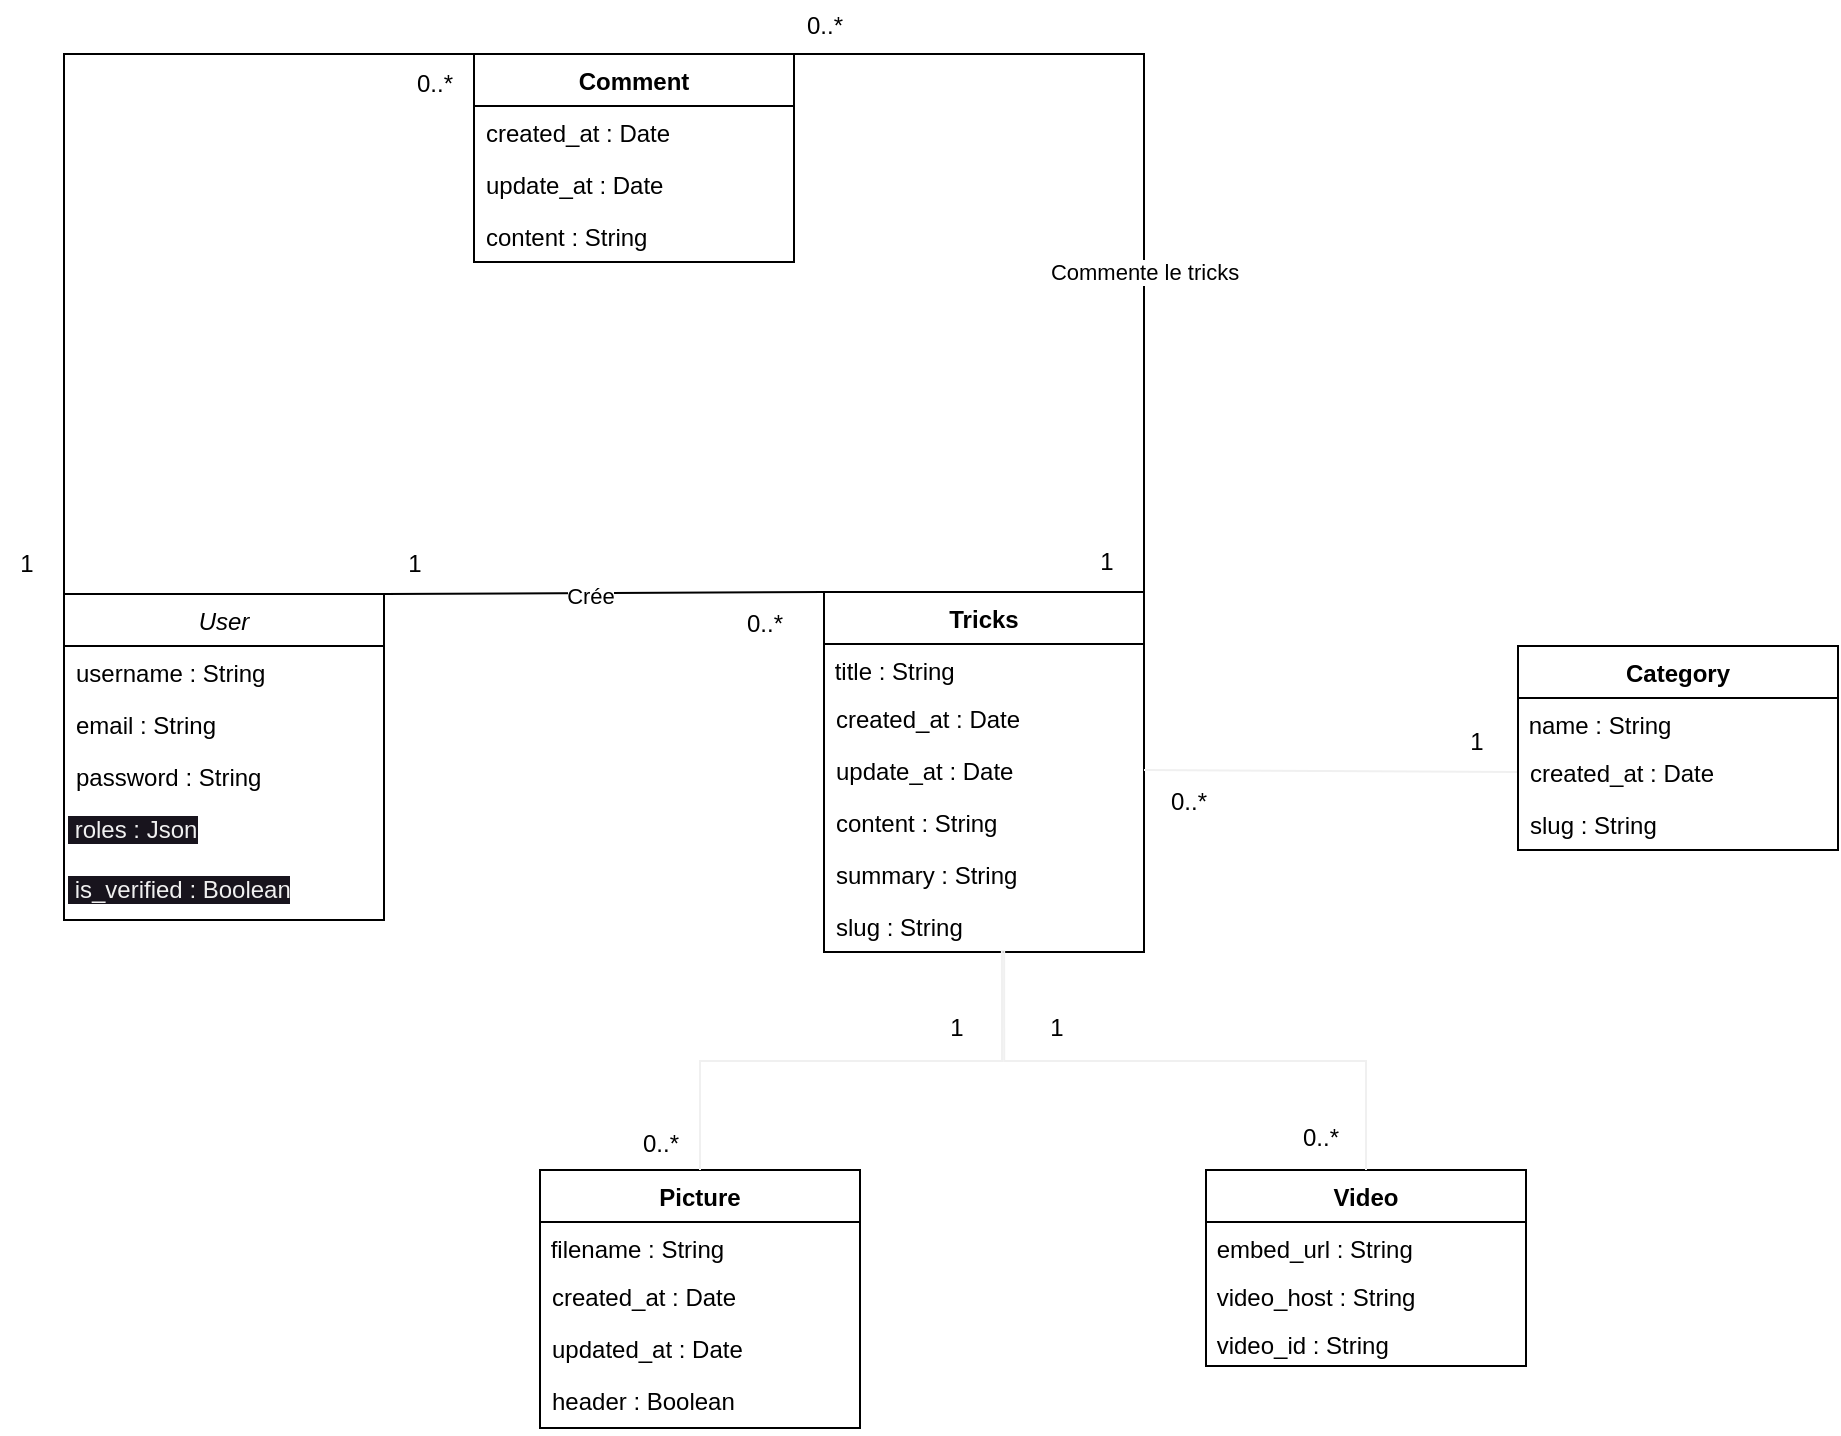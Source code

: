 <mxfile version="22.1.22" type="embed">
  <diagram id="C5RBs43oDa-KdzZeNtuy" name="Page-1">
    <mxGraphModel dx="565" dy="1199" grid="0" gridSize="10" guides="1" tooltips="1" connect="1" arrows="1" fold="1" page="0" pageScale="1" pageWidth="1169" pageHeight="827" background="#FFFFFF" math="0" shadow="0">
      <root>
        <mxCell id="WIyWlLk6GJQsqaUBKTNV-0" />
        <mxCell id="WIyWlLk6GJQsqaUBKTNV-1" parent="WIyWlLk6GJQsqaUBKTNV-0" />
        <mxCell id="zkfFHV4jXpPFQw0GAbJ--0" value="User" style="swimlane;fontStyle=2;align=center;verticalAlign=top;childLayout=stackLayout;horizontal=1;startSize=26;horizontalStack=0;resizeParent=1;resizeLast=0;collapsible=1;marginBottom=0;rounded=0;shadow=0;strokeWidth=1;" parent="WIyWlLk6GJQsqaUBKTNV-1" vertex="1">
          <mxGeometry x="300" y="120" width="160" height="163" as="geometry">
            <mxRectangle x="230" y="140" width="160" height="26" as="alternateBounds" />
          </mxGeometry>
        </mxCell>
        <mxCell id="Co9RfQQr40iKlWRjHAAp-2" value="username : String" style="text;align=left;verticalAlign=top;spacingLeft=4;spacingRight=4;overflow=hidden;rotatable=0;points=[[0,0.5],[1,0.5]];portConstraint=eastwest;rounded=0;shadow=0;html=0;" parent="zkfFHV4jXpPFQw0GAbJ--0" vertex="1">
          <mxGeometry y="26" width="160" height="26" as="geometry" />
        </mxCell>
        <mxCell id="bkPzgLtCJeiSS74w81wr-99" value="email : String" style="text;align=left;verticalAlign=top;spacingLeft=4;spacingRight=4;overflow=hidden;rotatable=0;points=[[0,0.5],[1,0.5]];portConstraint=eastwest;rounded=0;shadow=0;html=0;" parent="zkfFHV4jXpPFQw0GAbJ--0" vertex="1">
          <mxGeometry y="52" width="160" height="26" as="geometry" />
        </mxCell>
        <mxCell id="zkfFHV4jXpPFQw0GAbJ--3" value="password : String" style="text;align=left;verticalAlign=top;spacingLeft=4;spacingRight=4;overflow=hidden;rotatable=0;points=[[0,0.5],[1,0.5]];portConstraint=eastwest;rounded=0;shadow=0;html=0;" parent="zkfFHV4jXpPFQw0GAbJ--0" vertex="1">
          <mxGeometry y="78" width="160" height="26" as="geometry" />
        </mxCell>
        <mxCell id="-p5h7MIIlptdRkCj-V7h-0" value="&lt;span style=&quot;color: rgb(240, 240, 240); font-family: Helvetica; font-size: 12px; font-style: normal; font-variant-ligatures: normal; font-variant-caps: normal; font-weight: 400; letter-spacing: normal; orphans: 2; text-align: left; text-indent: 0px; text-transform: none; widows: 2; word-spacing: 0px; -webkit-text-stroke-width: 0px; background-color: rgb(24, 20, 29); text-decoration-thickness: initial; text-decoration-style: initial; text-decoration-color: initial; float: none; display: inline !important;&quot;&gt;&amp;nbsp;roles : Json&lt;/span&gt;" style="text;whiteSpace=wrap;html=1;" parent="zkfFHV4jXpPFQw0GAbJ--0" vertex="1">
          <mxGeometry y="104" width="160" height="30" as="geometry" />
        </mxCell>
        <mxCell id="-p5h7MIIlptdRkCj-V7h-3" value="&lt;span style=&quot;color: rgb(240, 240, 240); font-family: Helvetica; font-size: 12px; font-style: normal; font-variant-ligatures: normal; font-variant-caps: normal; font-weight: 400; letter-spacing: normal; orphans: 2; text-align: left; text-indent: 0px; text-transform: none; widows: 2; word-spacing: 0px; -webkit-text-stroke-width: 0px; background-color: rgb(24, 20, 29); text-decoration-thickness: initial; text-decoration-style: initial; text-decoration-color: initial; float: none; display: inline !important;&quot;&gt;&amp;nbsp;is_verified : Boolean&lt;/span&gt;" style="text;whiteSpace=wrap;html=1;" parent="zkfFHV4jXpPFQw0GAbJ--0" vertex="1">
          <mxGeometry y="134" width="160" height="27" as="geometry" />
        </mxCell>
        <mxCell id="bkPzgLtCJeiSS74w81wr-18" value="Comment" style="swimlane;fontStyle=1;align=center;verticalAlign=top;childLayout=stackLayout;horizontal=1;startSize=26;horizontalStack=0;resizeParent=1;resizeParentMax=0;resizeLast=0;collapsible=1;marginBottom=0;whiteSpace=wrap;html=1;" parent="WIyWlLk6GJQsqaUBKTNV-1" vertex="1">
          <mxGeometry x="505" y="-150" width="160" height="104" as="geometry" />
        </mxCell>
        <mxCell id="bkPzgLtCJeiSS74w81wr-19" value="created_at : Date" style="text;strokeColor=none;fillColor=none;align=left;verticalAlign=top;spacingLeft=4;spacingRight=4;overflow=hidden;rotatable=0;points=[[0,0.5],[1,0.5]];portConstraint=eastwest;whiteSpace=wrap;html=1;" parent="bkPzgLtCJeiSS74w81wr-18" vertex="1">
          <mxGeometry y="26" width="160" height="26" as="geometry" />
        </mxCell>
        <mxCell id="bkPzgLtCJeiSS74w81wr-22" value="update_at : Date" style="text;strokeColor=none;fillColor=none;align=left;verticalAlign=top;spacingLeft=4;spacingRight=4;overflow=hidden;rotatable=0;points=[[0,0.5],[1,0.5]];portConstraint=eastwest;whiteSpace=wrap;html=1;" parent="bkPzgLtCJeiSS74w81wr-18" vertex="1">
          <mxGeometry y="52" width="160" height="26" as="geometry" />
        </mxCell>
        <mxCell id="bkPzgLtCJeiSS74w81wr-23" value="content : String" style="text;strokeColor=none;fillColor=none;align=left;verticalAlign=top;spacingLeft=4;spacingRight=4;overflow=hidden;rotatable=0;points=[[0,0.5],[1,0.5]];portConstraint=eastwest;whiteSpace=wrap;html=1;" parent="bkPzgLtCJeiSS74w81wr-18" vertex="1">
          <mxGeometry y="78" width="160" height="26" as="geometry" />
        </mxCell>
        <mxCell id="bkPzgLtCJeiSS74w81wr-20" value="" style="line;strokeWidth=1;fillColor=none;align=left;verticalAlign=middle;spacingTop=-1;spacingLeft=3;spacingRight=3;rotatable=0;labelPosition=right;points=[];portConstraint=eastwest;strokeColor=inherit;" parent="bkPzgLtCJeiSS74w81wr-18" vertex="1">
          <mxGeometry y="104" width="160" as="geometry" />
        </mxCell>
        <mxCell id="bkPzgLtCJeiSS74w81wr-26" value="" style="endArrow=none;html=1;rounded=0;exitX=0;exitY=0;exitDx=0;exitDy=0;entryX=0;entryY=0;entryDx=0;entryDy=0;edgeStyle=orthogonalEdgeStyle;" parent="WIyWlLk6GJQsqaUBKTNV-1" source="zkfFHV4jXpPFQw0GAbJ--0" target="bkPzgLtCJeiSS74w81wr-18" edge="1">
          <mxGeometry width="50" height="50" relative="1" as="geometry">
            <mxPoint x="80" y="21.0" as="sourcePoint" />
            <mxPoint x="220" y="160" as="targetPoint" />
            <Array as="points">
              <mxPoint x="300" y="-150" />
            </Array>
          </mxGeometry>
        </mxCell>
        <mxCell id="bkPzgLtCJeiSS74w81wr-27" value="0..*" style="text;html=1;align=center;verticalAlign=middle;resizable=0;points=[];autosize=1;strokeColor=none;fillColor=none;" parent="WIyWlLk6GJQsqaUBKTNV-1" vertex="1">
          <mxGeometry x="467" y="-148" width="36" height="26" as="geometry" />
        </mxCell>
        <mxCell id="bkPzgLtCJeiSS74w81wr-28" value="1" style="text;html=1;align=center;verticalAlign=middle;resizable=0;points=[];autosize=1;strokeColor=none;fillColor=none;" parent="WIyWlLk6GJQsqaUBKTNV-1" vertex="1">
          <mxGeometry x="268" y="92" width="25" height="26" as="geometry" />
        </mxCell>
        <mxCell id="bkPzgLtCJeiSS74w81wr-29" value="Tricks" style="swimlane;fontStyle=1;align=center;verticalAlign=top;childLayout=stackLayout;horizontal=1;startSize=26;horizontalStack=0;resizeParent=1;resizeParentMax=0;resizeLast=0;collapsible=1;marginBottom=0;whiteSpace=wrap;html=1;" parent="WIyWlLk6GJQsqaUBKTNV-1" vertex="1">
          <mxGeometry x="680" y="119" width="160" height="180" as="geometry" />
        </mxCell>
        <mxCell id="Jt9M1HRAFcpUpbB436OI-1" value="&amp;nbsp;title : String" style="text;whiteSpace=wrap;html=1;" parent="bkPzgLtCJeiSS74w81wr-29" vertex="1">
          <mxGeometry y="26" width="160" height="24" as="geometry" />
        </mxCell>
        <mxCell id="bkPzgLtCJeiSS74w81wr-32" value="created_at : Date" style="text;strokeColor=none;fillColor=none;align=left;verticalAlign=top;spacingLeft=4;spacingRight=4;overflow=hidden;rotatable=0;points=[[0,0.5],[1,0.5]];portConstraint=eastwest;whiteSpace=wrap;html=1;" parent="bkPzgLtCJeiSS74w81wr-29" vertex="1">
          <mxGeometry y="50" width="160" height="26" as="geometry" />
        </mxCell>
        <mxCell id="-p5h7MIIlptdRkCj-V7h-4" value="update_at : Date" style="text;strokeColor=none;fillColor=none;align=left;verticalAlign=top;spacingLeft=4;spacingRight=4;overflow=hidden;rotatable=0;points=[[0,0.5],[1,0.5]];portConstraint=eastwest;whiteSpace=wrap;html=1;" parent="bkPzgLtCJeiSS74w81wr-29" vertex="1">
          <mxGeometry y="76" width="160" height="26" as="geometry" />
        </mxCell>
        <mxCell id="fCUMVDo-7efx83glGgMI-3" value="content : String" style="text;strokeColor=none;fillColor=none;align=left;verticalAlign=top;spacingLeft=4;spacingRight=4;overflow=hidden;rotatable=0;points=[[0,0.5],[1,0.5]];portConstraint=eastwest;whiteSpace=wrap;html=1;" parent="bkPzgLtCJeiSS74w81wr-29" vertex="1">
          <mxGeometry y="102" width="160" height="26" as="geometry" />
        </mxCell>
        <mxCell id="SOePhyT5u0JHOsDVzUvf-4" value="summary : String" style="text;strokeColor=none;fillColor=none;align=left;verticalAlign=top;spacingLeft=4;spacingRight=4;overflow=hidden;rotatable=0;points=[[0,0.5],[1,0.5]];portConstraint=eastwest;whiteSpace=wrap;html=1;" parent="bkPzgLtCJeiSS74w81wr-29" vertex="1">
          <mxGeometry y="128" width="160" height="26" as="geometry" />
        </mxCell>
        <mxCell id="SOePhyT5u0JHOsDVzUvf-1" value="slug : String" style="text;align=left;verticalAlign=top;spacingLeft=4;spacingRight=4;overflow=hidden;rotatable=0;points=[[0,0.5],[1,0.5]];portConstraint=eastwest;rounded=0;shadow=0;html=0;" parent="bkPzgLtCJeiSS74w81wr-29" vertex="1">
          <mxGeometry y="154" width="160" height="26" as="geometry" />
        </mxCell>
        <mxCell id="bkPzgLtCJeiSS74w81wr-74" value="" style="endArrow=none;html=1;rounded=0;exitX=1;exitY=0;exitDx=0;exitDy=0;entryX=0;entryY=0;entryDx=0;entryDy=0;" parent="WIyWlLk6GJQsqaUBKTNV-1" source="zkfFHV4jXpPFQw0GAbJ--0" target="bkPzgLtCJeiSS74w81wr-29" edge="1">
          <mxGeometry width="50" height="50" relative="1" as="geometry">
            <mxPoint x="670" y="460" as="sourcePoint" />
            <mxPoint x="720" y="410" as="targetPoint" />
            <Array as="points" />
          </mxGeometry>
        </mxCell>
        <mxCell id="fCUMVDo-7efx83glGgMI-18" value="Crée" style="edgeLabel;html=1;align=center;verticalAlign=middle;resizable=0;points=[];" parent="bkPzgLtCJeiSS74w81wr-74" vertex="1" connectable="0">
          <mxGeometry x="-0.069" y="-1" relative="1" as="geometry">
            <mxPoint as="offset" />
          </mxGeometry>
        </mxCell>
        <mxCell id="bkPzgLtCJeiSS74w81wr-75" value="1&lt;br&gt;" style="text;html=1;align=center;verticalAlign=middle;resizable=0;points=[];autosize=1;strokeColor=none;fillColor=none;" parent="WIyWlLk6GJQsqaUBKTNV-1" vertex="1">
          <mxGeometry x="460" y="90" width="30" height="30" as="geometry" />
        </mxCell>
        <mxCell id="bkPzgLtCJeiSS74w81wr-76" value="0..*" style="text;html=1;align=center;verticalAlign=middle;resizable=0;points=[];autosize=1;strokeColor=none;fillColor=none;" parent="WIyWlLk6GJQsqaUBKTNV-1" vertex="1">
          <mxGeometry x="630" y="120" width="40" height="30" as="geometry" />
        </mxCell>
        <mxCell id="fCUMVDo-7efx83glGgMI-13" value="" style="endArrow=none;html=1;rounded=0;exitX=1;exitY=0;exitDx=0;exitDy=0;entryX=1;entryY=0;entryDx=0;entryDy=0;edgeStyle=orthogonalEdgeStyle;" parent="WIyWlLk6GJQsqaUBKTNV-1" source="bkPzgLtCJeiSS74w81wr-18" target="bkPzgLtCJeiSS74w81wr-29" edge="1">
          <mxGeometry width="50" height="50" relative="1" as="geometry">
            <mxPoint x="870" y="-140" as="sourcePoint" />
            <mxPoint x="920" y="-190" as="targetPoint" />
            <Array as="points">
              <mxPoint x="840" y="-150" />
            </Array>
          </mxGeometry>
        </mxCell>
        <mxCell id="fCUMVDo-7efx83glGgMI-16" value="Commente le tricks" style="edgeLabel;html=1;align=center;verticalAlign=middle;resizable=0;points=[];" parent="fCUMVDo-7efx83glGgMI-13" vertex="1" connectable="0">
          <mxGeometry x="0.276" relative="1" as="geometry">
            <mxPoint as="offset" />
          </mxGeometry>
        </mxCell>
        <mxCell id="fCUMVDo-7efx83glGgMI-14" value="1" style="text;html=1;align=center;verticalAlign=middle;resizable=0;points=[];autosize=1;strokeColor=none;fillColor=none;" parent="WIyWlLk6GJQsqaUBKTNV-1" vertex="1">
          <mxGeometry x="808" y="91" width="25" height="26" as="geometry" />
        </mxCell>
        <mxCell id="fCUMVDo-7efx83glGgMI-15" value="0..*" style="text;html=1;align=center;verticalAlign=middle;resizable=0;points=[];autosize=1;strokeColor=none;fillColor=none;" parent="WIyWlLk6GJQsqaUBKTNV-1" vertex="1">
          <mxGeometry x="662" y="-177" width="36" height="26" as="geometry" />
        </mxCell>
        <mxCell id="-p5h7MIIlptdRkCj-V7h-6" value="Picture" style="swimlane;fontStyle=1;align=center;verticalAlign=top;childLayout=stackLayout;horizontal=1;startSize=26;horizontalStack=0;resizeParent=1;resizeParentMax=0;resizeLast=0;collapsible=1;marginBottom=0;whiteSpace=wrap;html=1;" parent="WIyWlLk6GJQsqaUBKTNV-1" vertex="1">
          <mxGeometry x="538" y="408" width="160" height="129" as="geometry" />
        </mxCell>
        <mxCell id="-p5h7MIIlptdRkCj-V7h-7" value="&amp;nbsp;filename : String" style="text;whiteSpace=wrap;html=1;" parent="-p5h7MIIlptdRkCj-V7h-6" vertex="1">
          <mxGeometry y="26" width="160" height="24" as="geometry" />
        </mxCell>
        <mxCell id="-p5h7MIIlptdRkCj-V7h-8" value="created_at : Date" style="text;strokeColor=none;fillColor=none;align=left;verticalAlign=top;spacingLeft=4;spacingRight=4;overflow=hidden;rotatable=0;points=[[0,0.5],[1,0.5]];portConstraint=eastwest;whiteSpace=wrap;html=1;" parent="-p5h7MIIlptdRkCj-V7h-6" vertex="1">
          <mxGeometry y="50" width="160" height="26" as="geometry" />
        </mxCell>
        <mxCell id="Co9RfQQr40iKlWRjHAAp-4" value="updated_at : Date" style="text;strokeColor=none;fillColor=none;align=left;verticalAlign=top;spacingLeft=4;spacingRight=4;overflow=hidden;rotatable=0;points=[[0,0.5],[1,0.5]];portConstraint=eastwest;whiteSpace=wrap;html=1;" parent="-p5h7MIIlptdRkCj-V7h-6" vertex="1">
          <mxGeometry y="76" width="160" height="26" as="geometry" />
        </mxCell>
        <mxCell id="-p5h7MIIlptdRkCj-V7h-10" value="header : Boolean" style="text;strokeColor=none;fillColor=none;align=left;verticalAlign=top;spacingLeft=4;spacingRight=4;overflow=hidden;rotatable=0;points=[[0,0.5],[1,0.5]];portConstraint=eastwest;whiteSpace=wrap;html=1;" parent="-p5h7MIIlptdRkCj-V7h-6" vertex="1">
          <mxGeometry y="102" width="160" height="27" as="geometry" />
        </mxCell>
        <mxCell id="-p5h7MIIlptdRkCj-V7h-11" value="" style="endArrow=none;html=1;rounded=0;entryX=0.5;entryY=0;entryDx=0;entryDy=0;exitX=0.556;exitY=0.962;exitDx=0;exitDy=0;exitPerimeter=0;edgeStyle=orthogonalEdgeStyle;strokeColor=#F0F0F0;" parent="WIyWlLk6GJQsqaUBKTNV-1" source="SOePhyT5u0JHOsDVzUvf-1" target="-p5h7MIIlptdRkCj-V7h-6" edge="1">
          <mxGeometry width="50" height="50" relative="1" as="geometry">
            <mxPoint x="768" y="314" as="sourcePoint" />
            <mxPoint x="958" y="290" as="targetPoint" />
            <Array as="points" />
          </mxGeometry>
        </mxCell>
        <mxCell id="-p5h7MIIlptdRkCj-V7h-14" value="0..*" style="text;html=1;align=center;verticalAlign=middle;resizable=0;points=[];autosize=1;strokeColor=none;fillColor=none;" parent="WIyWlLk6GJQsqaUBKTNV-1" vertex="1">
          <mxGeometry x="580" y="382" width="36" height="26" as="geometry" />
        </mxCell>
        <mxCell id="4f-KV_JlDxCbJcoBm8dn-0" value="1" style="text;html=1;align=center;verticalAlign=middle;resizable=0;points=[];autosize=1;strokeColor=none;fillColor=none;" parent="WIyWlLk6GJQsqaUBKTNV-1" vertex="1">
          <mxGeometry x="733" y="324" width="25" height="26" as="geometry" />
        </mxCell>
        <mxCell id="WSP3-M95QOchppuM5LqA-8" value="Video" style="swimlane;fontStyle=1;align=center;verticalAlign=top;childLayout=stackLayout;horizontal=1;startSize=26;horizontalStack=0;resizeParent=1;resizeParentMax=0;resizeLast=0;collapsible=1;marginBottom=0;whiteSpace=wrap;html=1;" parent="WIyWlLk6GJQsqaUBKTNV-1" vertex="1">
          <mxGeometry x="871" y="408" width="160" height="98" as="geometry" />
        </mxCell>
        <mxCell id="WSP3-M95QOchppuM5LqA-14" value="&amp;nbsp;embed_url : String" style="text;whiteSpace=wrap;html=1;" parent="WSP3-M95QOchppuM5LqA-8" vertex="1">
          <mxGeometry y="26" width="160" height="24" as="geometry" />
        </mxCell>
        <mxCell id="Co9RfQQr40iKlWRjHAAp-0" value="&amp;nbsp;video_host : String" style="text;whiteSpace=wrap;html=1;" parent="WSP3-M95QOchppuM5LqA-8" vertex="1">
          <mxGeometry y="50" width="160" height="24" as="geometry" />
        </mxCell>
        <mxCell id="Co9RfQQr40iKlWRjHAAp-1" value="&amp;nbsp;video_id : String" style="text;whiteSpace=wrap;html=1;" parent="WSP3-M95QOchppuM5LqA-8" vertex="1">
          <mxGeometry y="74" width="160" height="24" as="geometry" />
        </mxCell>
        <mxCell id="WSP3-M95QOchppuM5LqA-13" value="" style="endArrow=none;html=1;rounded=0;entryX=0.5;entryY=0;entryDx=0;entryDy=0;exitX=0.563;exitY=0.962;exitDx=0;exitDy=0;exitPerimeter=0;edgeStyle=orthogonalEdgeStyle;strokeColor=#F0F0F0;" parent="WIyWlLk6GJQsqaUBKTNV-1" source="SOePhyT5u0JHOsDVzUvf-1" target="WSP3-M95QOchppuM5LqA-8" edge="1">
          <mxGeometry width="50" height="50" relative="1" as="geometry">
            <mxPoint x="959" y="325" as="sourcePoint" />
            <mxPoint x="808" y="435" as="targetPoint" />
          </mxGeometry>
        </mxCell>
        <mxCell id="VKOgrFbbW9aNCFFKtwB3-1" value="1" style="text;html=1;align=center;verticalAlign=middle;resizable=0;points=[];autosize=1;strokeColor=none;fillColor=none;" parent="WIyWlLk6GJQsqaUBKTNV-1" vertex="1">
          <mxGeometry x="783" y="324" width="25" height="26" as="geometry" />
        </mxCell>
        <mxCell id="VKOgrFbbW9aNCFFKtwB3-2" value="0..*" style="text;html=1;align=center;verticalAlign=middle;resizable=0;points=[];autosize=1;strokeColor=none;fillColor=none;" parent="WIyWlLk6GJQsqaUBKTNV-1" vertex="1">
          <mxGeometry x="910" y="379" width="36" height="26" as="geometry" />
        </mxCell>
        <mxCell id="VKOgrFbbW9aNCFFKtwB3-3" value="" style="endArrow=none;html=1;rounded=0;exitX=1;exitY=0.5;exitDx=0;exitDy=0;strokeColor=#F0F0F0;entryX=0;entryY=0.5;entryDx=0;entryDy=0;" parent="WIyWlLk6GJQsqaUBKTNV-1" source="-p5h7MIIlptdRkCj-V7h-4" target="VKOgrFbbW9aNCFFKtwB3-6" edge="1">
          <mxGeometry width="50" height="50" relative="1" as="geometry">
            <mxPoint x="877" y="198" as="sourcePoint" />
            <mxPoint x="1064" y="208" as="targetPoint" />
          </mxGeometry>
        </mxCell>
        <mxCell id="VKOgrFbbW9aNCFFKtwB3-4" value="Category" style="swimlane;fontStyle=1;align=center;verticalAlign=top;childLayout=stackLayout;horizontal=1;startSize=26;horizontalStack=0;resizeParent=1;resizeParentMax=0;resizeLast=0;collapsible=1;marginBottom=0;whiteSpace=wrap;html=1;" parent="WIyWlLk6GJQsqaUBKTNV-1" vertex="1">
          <mxGeometry x="1027" y="146" width="160" height="102" as="geometry" />
        </mxCell>
        <mxCell id="VKOgrFbbW9aNCFFKtwB3-5" value="&amp;nbsp;name : String" style="text;whiteSpace=wrap;html=1;" parent="VKOgrFbbW9aNCFFKtwB3-4" vertex="1">
          <mxGeometry y="26" width="160" height="24" as="geometry" />
        </mxCell>
        <mxCell id="VKOgrFbbW9aNCFFKtwB3-6" value="created_at : Date" style="text;strokeColor=none;fillColor=none;align=left;verticalAlign=top;spacingLeft=4;spacingRight=4;overflow=hidden;rotatable=0;points=[[0,0.5],[1,0.5]];portConstraint=eastwest;whiteSpace=wrap;html=1;" parent="VKOgrFbbW9aNCFFKtwB3-4" vertex="1">
          <mxGeometry y="50" width="160" height="26" as="geometry" />
        </mxCell>
        <mxCell id="VKOgrFbbW9aNCFFKtwB3-8" value="slug : String" style="text;align=left;verticalAlign=top;spacingLeft=4;spacingRight=4;overflow=hidden;rotatable=0;points=[[0,0.5],[1,0.5]];portConstraint=eastwest;rounded=0;shadow=0;html=0;" parent="VKOgrFbbW9aNCFFKtwB3-4" vertex="1">
          <mxGeometry y="76" width="160" height="26" as="geometry" />
        </mxCell>
        <mxCell id="VKOgrFbbW9aNCFFKtwB3-9" value="0..*" style="text;html=1;align=center;verticalAlign=middle;resizable=0;points=[];autosize=1;strokeColor=none;fillColor=none;" parent="WIyWlLk6GJQsqaUBKTNV-1" vertex="1">
          <mxGeometry x="844" y="211" width="36" height="26" as="geometry" />
        </mxCell>
        <mxCell id="VKOgrFbbW9aNCFFKtwB3-10" value="1" style="text;html=1;align=center;verticalAlign=middle;resizable=0;points=[];autosize=1;strokeColor=none;fillColor=none;" parent="WIyWlLk6GJQsqaUBKTNV-1" vertex="1">
          <mxGeometry x="993" y="181" width="25" height="26" as="geometry" />
        </mxCell>
      </root>
    </mxGraphModel>
  </diagram>
</mxfile>
